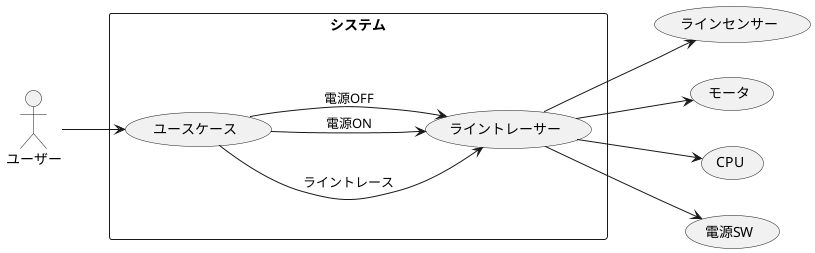 @startuml 6-5

left to right direction

actor ユーザー as User


rectangle システム {
  User --> (ユースケース)

  (ユースケース) --> (ライントレーサー) : ライントレース

  (ユースケース) --> (ライントレーサー) : 電源ON
  (ユースケース) --> (ライントレーサー) : 電源OFF
}

(ライントレーサー) --> (ラインセンサー)
(ライントレーサー) --> (モータ)
(ライントレーサー) --> (CPU)
(ライントレーサー) --> (電源SW)

@enduml
